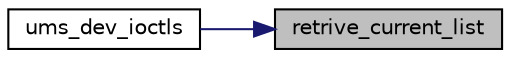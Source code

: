 digraph "retrive_current_list"
{
 // LATEX_PDF_SIZE
  edge [fontname="Helvetica",fontsize="10",labelfontname="Helvetica",labelfontsize="10"];
  node [fontname="Helvetica",fontsize="10",shape=record];
  rankdir="RL";
  Node1 [label="retrive_current_list",height=0.2,width=0.4,color="black", fillcolor="grey75", style="filled", fontcolor="black",tooltip=" "];
  Node1 -> Node2 [dir="back",color="midnightblue",fontsize="10",style="solid",fontname="Helvetica"];
  Node2 [label="ums_dev_ioctls",height=0.2,width=0.4,color="black", fillcolor="white", style="filled",URL="$ums_8h.html#ae04231a364e701a8767628b1c6e04222",tooltip=" "];
}
